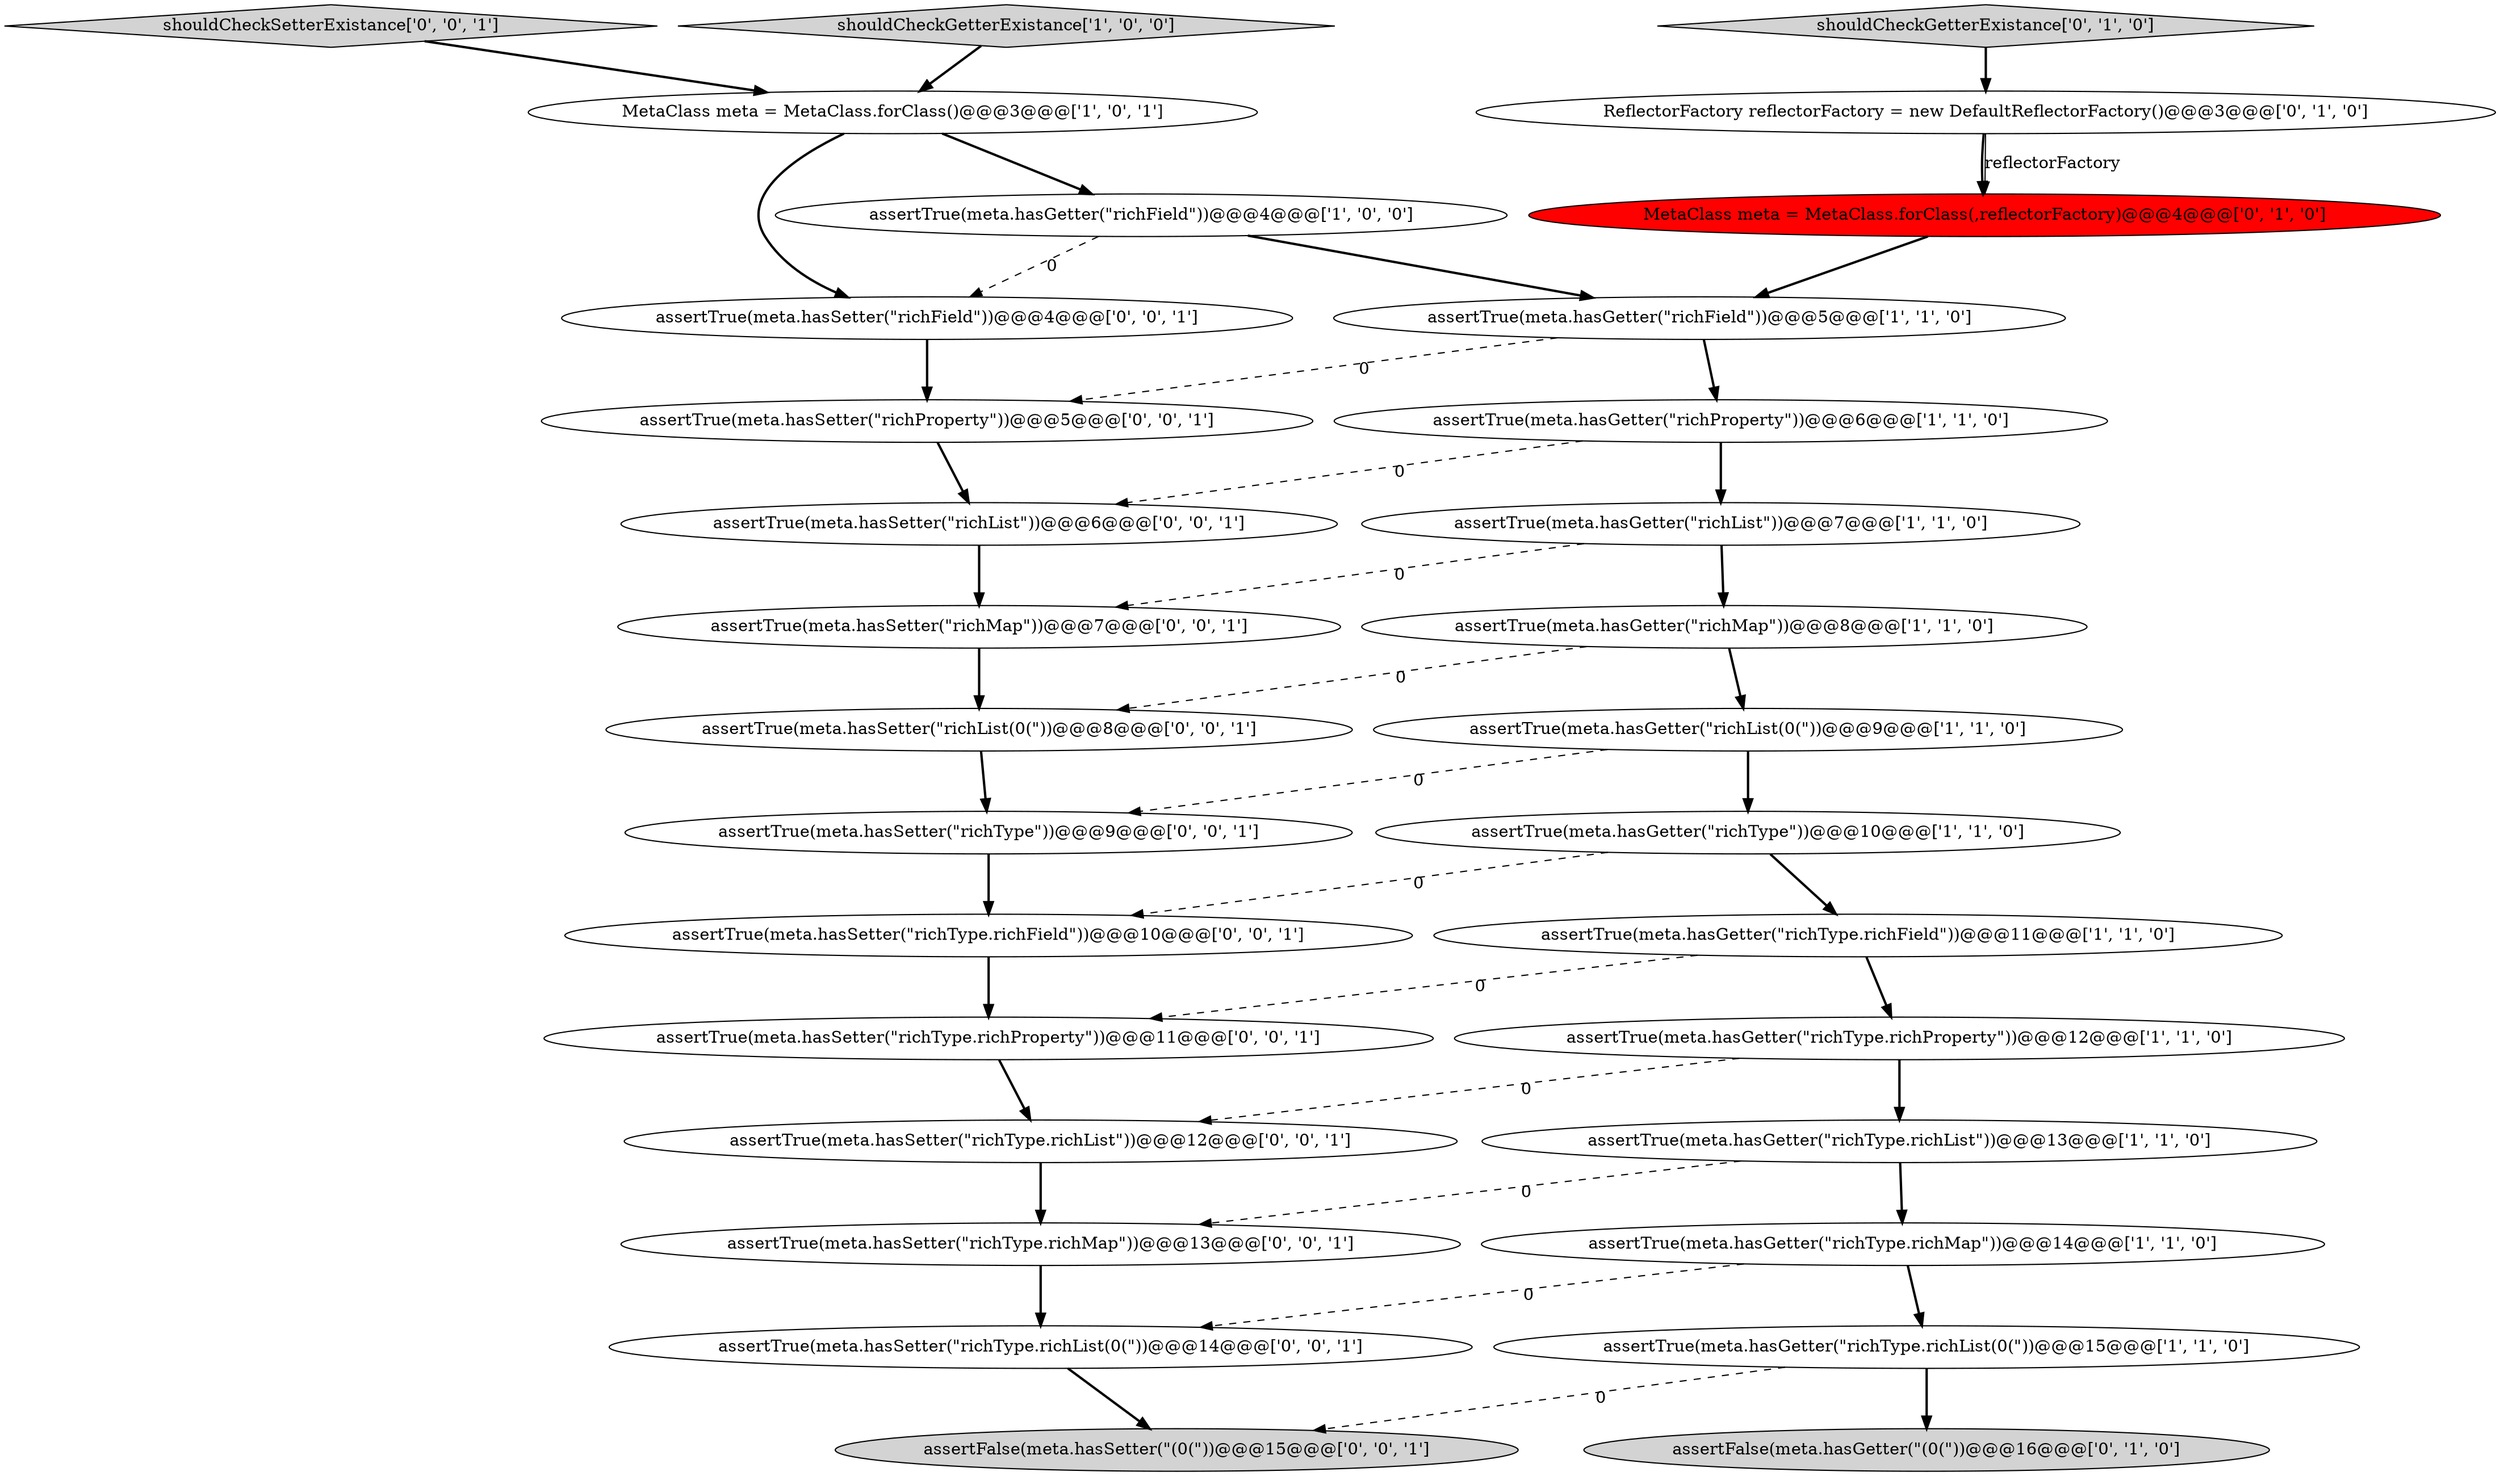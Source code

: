 digraph {
20 [style = filled, label = "shouldCheckSetterExistance['0', '0', '1']", fillcolor = lightgray, shape = diamond image = "AAA0AAABBB3BBB"];
27 [style = filled, label = "assertTrue(meta.hasSetter(\"richProperty\"))@@@5@@@['0', '0', '1']", fillcolor = white, shape = ellipse image = "AAA0AAABBB3BBB"];
3 [style = filled, label = "assertTrue(meta.hasGetter(\"richMap\"))@@@8@@@['1', '1', '0']", fillcolor = white, shape = ellipse image = "AAA0AAABBB1BBB"];
6 [style = filled, label = "shouldCheckGetterExistance['1', '0', '0']", fillcolor = lightgray, shape = diamond image = "AAA0AAABBB1BBB"];
23 [style = filled, label = "assertTrue(meta.hasSetter(\"richType.richProperty\"))@@@11@@@['0', '0', '1']", fillcolor = white, shape = ellipse image = "AAA0AAABBB3BBB"];
28 [style = filled, label = "assertTrue(meta.hasSetter(\"richType.richField\"))@@@10@@@['0', '0', '1']", fillcolor = white, shape = ellipse image = "AAA0AAABBB3BBB"];
1 [style = filled, label = "assertTrue(meta.hasGetter(\"richType.richList(0(\"))@@@15@@@['1', '1', '0']", fillcolor = white, shape = ellipse image = "AAA0AAABBB1BBB"];
0 [style = filled, label = "assertTrue(meta.hasGetter(\"richType.richList\"))@@@13@@@['1', '1', '0']", fillcolor = white, shape = ellipse image = "AAA0AAABBB1BBB"];
14 [style = filled, label = "MetaClass meta = MetaClass.forClass(,reflectorFactory)@@@4@@@['0', '1', '0']", fillcolor = red, shape = ellipse image = "AAA1AAABBB2BBB"];
22 [style = filled, label = "assertTrue(meta.hasSetter(\"richType.richMap\"))@@@13@@@['0', '0', '1']", fillcolor = white, shape = ellipse image = "AAA0AAABBB3BBB"];
2 [style = filled, label = "assertTrue(meta.hasGetter(\"richType.richField\"))@@@11@@@['1', '1', '0']", fillcolor = white, shape = ellipse image = "AAA0AAABBB1BBB"];
24 [style = filled, label = "assertTrue(meta.hasSetter(\"richList(0(\"))@@@8@@@['0', '0', '1']", fillcolor = white, shape = ellipse image = "AAA0AAABBB3BBB"];
17 [style = filled, label = "assertFalse(meta.hasGetter(\"(0(\"))@@@16@@@['0', '1', '0']", fillcolor = lightgray, shape = ellipse image = "AAA0AAABBB2BBB"];
21 [style = filled, label = "assertFalse(meta.hasSetter(\"(0(\"))@@@15@@@['0', '0', '1']", fillcolor = lightgray, shape = ellipse image = "AAA0AAABBB3BBB"];
11 [style = filled, label = "assertTrue(meta.hasGetter(\"richType\"))@@@10@@@['1', '1', '0']", fillcolor = white, shape = ellipse image = "AAA0AAABBB1BBB"];
29 [style = filled, label = "assertTrue(meta.hasSetter(\"richList\"))@@@6@@@['0', '0', '1']", fillcolor = white, shape = ellipse image = "AAA0AAABBB3BBB"];
4 [style = filled, label = "assertTrue(meta.hasGetter(\"richField\"))@@@4@@@['1', '0', '0']", fillcolor = white, shape = ellipse image = "AAA0AAABBB1BBB"];
16 [style = filled, label = "ReflectorFactory reflectorFactory = new DefaultReflectorFactory()@@@3@@@['0', '1', '0']", fillcolor = white, shape = ellipse image = "AAA0AAABBB2BBB"];
15 [style = filled, label = "shouldCheckGetterExistance['0', '1', '0']", fillcolor = lightgray, shape = diamond image = "AAA0AAABBB2BBB"];
13 [style = filled, label = "assertTrue(meta.hasGetter(\"richType.richMap\"))@@@14@@@['1', '1', '0']", fillcolor = white, shape = ellipse image = "AAA0AAABBB1BBB"];
7 [style = filled, label = "assertTrue(meta.hasGetter(\"richType.richProperty\"))@@@12@@@['1', '1', '0']", fillcolor = white, shape = ellipse image = "AAA0AAABBB1BBB"];
26 [style = filled, label = "assertTrue(meta.hasSetter(\"richType\"))@@@9@@@['0', '0', '1']", fillcolor = white, shape = ellipse image = "AAA0AAABBB3BBB"];
5 [style = filled, label = "MetaClass meta = MetaClass.forClass()@@@3@@@['1', '0', '1']", fillcolor = white, shape = ellipse image = "AAA0AAABBB1BBB"];
9 [style = filled, label = "assertTrue(meta.hasGetter(\"richList\"))@@@7@@@['1', '1', '0']", fillcolor = white, shape = ellipse image = "AAA0AAABBB1BBB"];
18 [style = filled, label = "assertTrue(meta.hasSetter(\"richType.richList(0(\"))@@@14@@@['0', '0', '1']", fillcolor = white, shape = ellipse image = "AAA0AAABBB3BBB"];
10 [style = filled, label = "assertTrue(meta.hasGetter(\"richList(0(\"))@@@9@@@['1', '1', '0']", fillcolor = white, shape = ellipse image = "AAA0AAABBB1BBB"];
12 [style = filled, label = "assertTrue(meta.hasGetter(\"richProperty\"))@@@6@@@['1', '1', '0']", fillcolor = white, shape = ellipse image = "AAA0AAABBB1BBB"];
25 [style = filled, label = "assertTrue(meta.hasSetter(\"richField\"))@@@4@@@['0', '0', '1']", fillcolor = white, shape = ellipse image = "AAA0AAABBB3BBB"];
8 [style = filled, label = "assertTrue(meta.hasGetter(\"richField\"))@@@5@@@['1', '1', '0']", fillcolor = white, shape = ellipse image = "AAA0AAABBB1BBB"];
19 [style = filled, label = "assertTrue(meta.hasSetter(\"richMap\"))@@@7@@@['0', '0', '1']", fillcolor = white, shape = ellipse image = "AAA0AAABBB3BBB"];
30 [style = filled, label = "assertTrue(meta.hasSetter(\"richType.richList\"))@@@12@@@['0', '0', '1']", fillcolor = white, shape = ellipse image = "AAA0AAABBB3BBB"];
2->23 [style = dashed, label="0"];
30->22 [style = bold, label=""];
23->30 [style = bold, label=""];
0->13 [style = bold, label=""];
3->24 [style = dashed, label="0"];
7->0 [style = bold, label=""];
1->21 [style = dashed, label="0"];
12->9 [style = bold, label=""];
15->16 [style = bold, label=""];
0->22 [style = dashed, label="0"];
11->2 [style = bold, label=""];
13->1 [style = bold, label=""];
5->25 [style = bold, label=""];
1->17 [style = bold, label=""];
20->5 [style = bold, label=""];
19->24 [style = bold, label=""];
9->19 [style = dashed, label="0"];
4->25 [style = dashed, label="0"];
25->27 [style = bold, label=""];
3->10 [style = bold, label=""];
24->26 [style = bold, label=""];
6->5 [style = bold, label=""];
11->28 [style = dashed, label="0"];
22->18 [style = bold, label=""];
10->26 [style = dashed, label="0"];
29->19 [style = bold, label=""];
28->23 [style = bold, label=""];
7->30 [style = dashed, label="0"];
5->4 [style = bold, label=""];
12->29 [style = dashed, label="0"];
9->3 [style = bold, label=""];
4->8 [style = bold, label=""];
16->14 [style = bold, label=""];
16->14 [style = solid, label="reflectorFactory"];
8->27 [style = dashed, label="0"];
14->8 [style = bold, label=""];
26->28 [style = bold, label=""];
2->7 [style = bold, label=""];
27->29 [style = bold, label=""];
18->21 [style = bold, label=""];
13->18 [style = dashed, label="0"];
8->12 [style = bold, label=""];
10->11 [style = bold, label=""];
}
